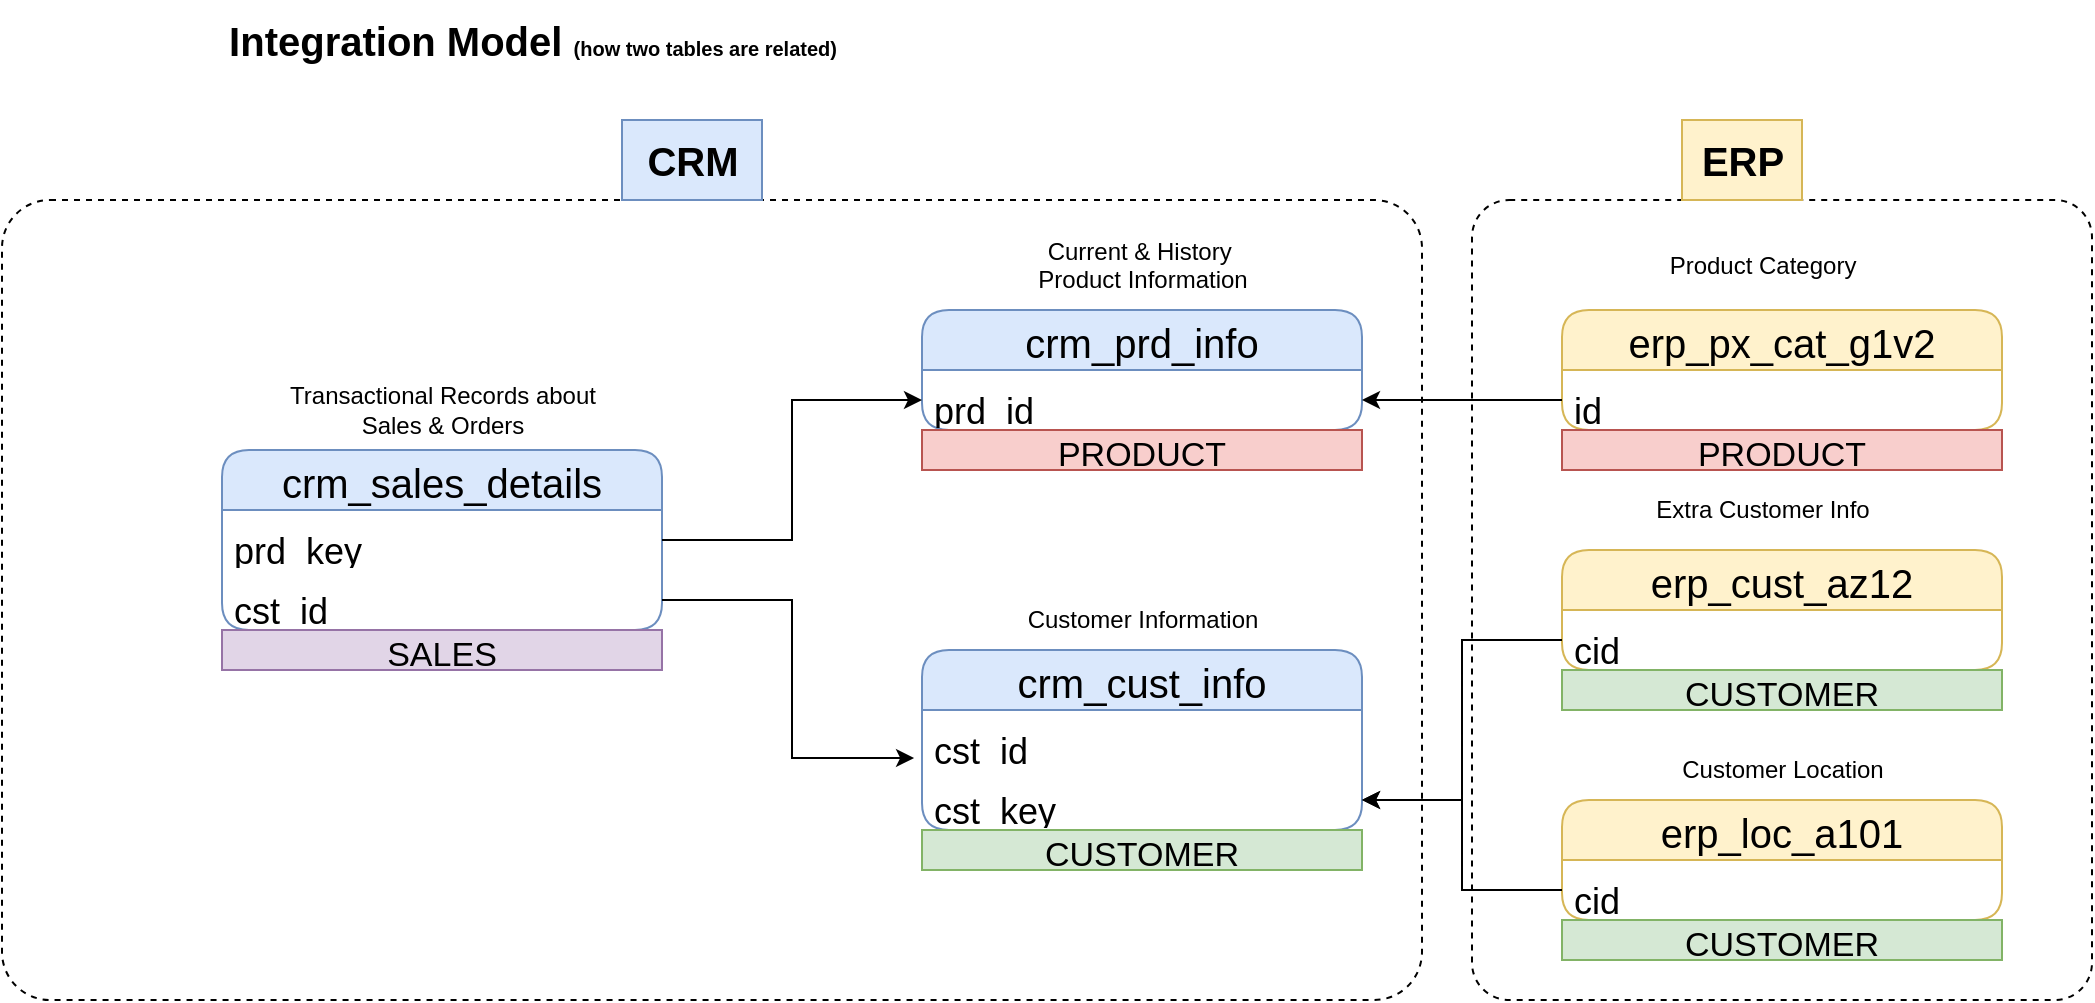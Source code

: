 <mxfile version="28.0.6">
  <diagram name="Page-1" id="k6P0nbc8zu0D9wKr5ZAp">
    <mxGraphModel dx="2276" dy="859" grid="1" gridSize="10" guides="1" tooltips="1" connect="1" arrows="1" fold="1" page="1" pageScale="1" pageWidth="850" pageHeight="1100" math="0" shadow="0">
      <root>
        <mxCell id="0" />
        <mxCell id="1" parent="0" />
        <mxCell id="03ZgriPH5nSGaTDKxyjG-1" value="&lt;font style=&quot;&quot;&gt;&lt;b style=&quot;&quot;&gt;&lt;span style=&quot;font-size: 20px;&quot;&gt;Integration Model &lt;/span&gt;&lt;font style=&quot;font-size: 10px;&quot;&gt;(how two tables are related)&lt;/font&gt;&lt;/b&gt;&lt;/font&gt;" style="text;html=1;align=center;verticalAlign=middle;resizable=0;points=[];autosize=1;strokeColor=none;fillColor=none;" parent="1" vertex="1">
          <mxGeometry x="-240" y="20" width="330" height="40" as="geometry" />
        </mxCell>
        <mxCell id="03ZgriPH5nSGaTDKxyjG-2" value="&lt;font style=&quot;font-size: 20px;&quot;&gt;crm_cust_info&lt;/font&gt;" style="swimlane;fontStyle=0;childLayout=stackLayout;horizontal=1;startSize=30;horizontalStack=0;resizeParent=1;resizeParentMax=0;resizeLast=0;collapsible=1;marginBottom=0;whiteSpace=wrap;html=1;rounded=1;fillColor=#dae8fc;strokeColor=#6c8ebf;fontSize=26;" parent="1" vertex="1">
          <mxGeometry x="120" y="345" width="220" height="90" as="geometry" />
        </mxCell>
        <mxCell id="03ZgriPH5nSGaTDKxyjG-3" value="&lt;font style=&quot;font-size: 18px;&quot;&gt;cst_id&lt;/font&gt;" style="text;strokeColor=none;fillColor=none;align=left;verticalAlign=middle;spacingLeft=4;spacingRight=4;overflow=hidden;points=[[0,0.5],[1,0.5]];portConstraint=eastwest;rotatable=0;whiteSpace=wrap;html=1;fontSize=26;" parent="03ZgriPH5nSGaTDKxyjG-2" vertex="1">
          <mxGeometry y="30" width="220" height="30" as="geometry" />
        </mxCell>
        <mxCell id="03ZgriPH5nSGaTDKxyjG-21" value="&lt;font style=&quot;font-size: 18px;&quot;&gt;cst_key&lt;/font&gt;" style="text;strokeColor=none;fillColor=none;align=left;verticalAlign=middle;spacingLeft=4;spacingRight=4;overflow=hidden;points=[[0,0.5],[1,0.5]];portConstraint=eastwest;rotatable=0;whiteSpace=wrap;html=1;fontSize=26;" parent="03ZgriPH5nSGaTDKxyjG-2" vertex="1">
          <mxGeometry y="60" width="220" height="30" as="geometry" />
        </mxCell>
        <mxCell id="03ZgriPH5nSGaTDKxyjG-6" value="Customer Information" style="text;html=1;align=center;verticalAlign=middle;resizable=0;points=[];autosize=1;strokeColor=none;fillColor=none;" parent="1" vertex="1">
          <mxGeometry x="160" y="315" width="140" height="30" as="geometry" />
        </mxCell>
        <mxCell id="03ZgriPH5nSGaTDKxyjG-7" value="&lt;font style=&quot;font-size: 20px;&quot;&gt;crm_prd_info&lt;/font&gt;" style="swimlane;fontStyle=0;childLayout=stackLayout;horizontal=1;startSize=30;horizontalStack=0;resizeParent=1;resizeParentMax=0;resizeLast=0;collapsible=1;marginBottom=0;whiteSpace=wrap;html=1;rounded=1;fillColor=#dae8fc;strokeColor=#6c8ebf;fontSize=26;" parent="1" vertex="1">
          <mxGeometry x="120" y="175" width="220" height="60" as="geometry" />
        </mxCell>
        <mxCell id="03ZgriPH5nSGaTDKxyjG-8" value="&lt;font style=&quot;font-size: 18px;&quot;&gt;prd_id&lt;/font&gt;" style="text;strokeColor=none;fillColor=none;align=left;verticalAlign=middle;spacingLeft=4;spacingRight=4;overflow=hidden;points=[[0,0.5],[1,0.5]];portConstraint=eastwest;rotatable=0;whiteSpace=wrap;html=1;fontSize=26;" parent="03ZgriPH5nSGaTDKxyjG-7" vertex="1">
          <mxGeometry y="30" width="220" height="30" as="geometry" />
        </mxCell>
        <mxCell id="03ZgriPH5nSGaTDKxyjG-9" value="Current &amp;amp; History&amp;nbsp;&lt;div&gt;Product Information&lt;div&gt;&lt;br&gt;&lt;/div&gt;&lt;/div&gt;" style="text;html=1;align=center;verticalAlign=middle;resizable=0;points=[];autosize=1;strokeColor=none;fillColor=none;" parent="1" vertex="1">
          <mxGeometry x="165" y="130" width="130" height="60" as="geometry" />
        </mxCell>
        <mxCell id="03ZgriPH5nSGaTDKxyjG-10" value="&lt;font style=&quot;font-size: 20px;&quot;&gt;crm_sales_details&lt;/font&gt;" style="swimlane;fontStyle=0;childLayout=stackLayout;horizontal=1;startSize=30;horizontalStack=0;resizeParent=1;resizeParentMax=0;resizeLast=0;collapsible=1;marginBottom=0;whiteSpace=wrap;html=1;rounded=1;fillColor=#dae8fc;strokeColor=#6c8ebf;fontSize=26;" parent="1" vertex="1">
          <mxGeometry x="-230" y="245" width="220" height="90" as="geometry" />
        </mxCell>
        <mxCell id="03ZgriPH5nSGaTDKxyjG-11" value="&lt;font style=&quot;font-size: 18px;&quot;&gt;prd_key&lt;/font&gt;" style="text;strokeColor=none;fillColor=none;align=left;verticalAlign=middle;spacingLeft=4;spacingRight=4;overflow=hidden;points=[[0,0.5],[1,0.5]];portConstraint=eastwest;rotatable=0;whiteSpace=wrap;html=1;fontSize=26;" parent="03ZgriPH5nSGaTDKxyjG-10" vertex="1">
          <mxGeometry y="30" width="220" height="30" as="geometry" />
        </mxCell>
        <mxCell id="03ZgriPH5nSGaTDKxyjG-13" value="&lt;font style=&quot;font-size: 18px;&quot;&gt;cst_id&lt;/font&gt;" style="text;strokeColor=none;fillColor=none;align=left;verticalAlign=middle;spacingLeft=4;spacingRight=4;overflow=hidden;points=[[0,0.5],[1,0.5]];portConstraint=eastwest;rotatable=0;whiteSpace=wrap;html=1;fontSize=26;" parent="03ZgriPH5nSGaTDKxyjG-10" vertex="1">
          <mxGeometry y="60" width="220" height="30" as="geometry" />
        </mxCell>
        <mxCell id="03ZgriPH5nSGaTDKxyjG-12" value="&lt;div&gt;&lt;div&gt;Transactional Records about&lt;/div&gt;&lt;/div&gt;&lt;div&gt;Sales &amp;amp; Orders&lt;/div&gt;" style="text;html=1;align=center;verticalAlign=middle;resizable=0;points=[];autosize=1;strokeColor=none;fillColor=none;" parent="1" vertex="1">
          <mxGeometry x="-210" y="205" width="180" height="40" as="geometry" />
        </mxCell>
        <mxCell id="03ZgriPH5nSGaTDKxyjG-15" style="edgeStyle=orthogonalEdgeStyle;rounded=0;orthogonalLoop=1;jettySize=auto;html=1;entryX=0;entryY=0.5;entryDx=0;entryDy=0;" parent="1" source="03ZgriPH5nSGaTDKxyjG-11" target="03ZgriPH5nSGaTDKxyjG-8" edge="1">
          <mxGeometry relative="1" as="geometry" />
        </mxCell>
        <mxCell id="03ZgriPH5nSGaTDKxyjG-16" style="edgeStyle=orthogonalEdgeStyle;rounded=0;orthogonalLoop=1;jettySize=auto;html=1;entryX=-0.018;entryY=0.8;entryDx=0;entryDy=0;entryPerimeter=0;" parent="1" source="03ZgriPH5nSGaTDKxyjG-13" target="03ZgriPH5nSGaTDKxyjG-3" edge="1">
          <mxGeometry relative="1" as="geometry" />
        </mxCell>
        <mxCell id="03ZgriPH5nSGaTDKxyjG-17" value="&lt;font style=&quot;font-size: 20px;&quot;&gt;erp_cust_az12&lt;/font&gt;" style="swimlane;fontStyle=0;childLayout=stackLayout;horizontal=1;startSize=30;horizontalStack=0;resizeParent=1;resizeParentMax=0;resizeLast=0;collapsible=1;marginBottom=0;whiteSpace=wrap;html=1;rounded=1;fillColor=#fff2cc;strokeColor=#d6b656;fontSize=26;" parent="1" vertex="1">
          <mxGeometry x="440" y="295" width="220" height="60" as="geometry" />
        </mxCell>
        <mxCell id="03ZgriPH5nSGaTDKxyjG-18" value="&lt;span style=&quot;font-size: 18px;&quot;&gt;cid&lt;/span&gt;" style="text;strokeColor=none;fillColor=none;align=left;verticalAlign=middle;spacingLeft=4;spacingRight=4;overflow=hidden;points=[[0,0.5],[1,0.5]];portConstraint=eastwest;rotatable=0;whiteSpace=wrap;html=1;fontSize=26;" parent="03ZgriPH5nSGaTDKxyjG-17" vertex="1">
          <mxGeometry y="30" width="220" height="30" as="geometry" />
        </mxCell>
        <mxCell id="03ZgriPH5nSGaTDKxyjG-19" value="&lt;div&gt;&lt;div&gt;Extra Customer Info&lt;/div&gt;&lt;/div&gt;" style="text;html=1;align=center;verticalAlign=middle;resizable=0;points=[];autosize=1;strokeColor=none;fillColor=none;" parent="1" vertex="1">
          <mxGeometry x="475" y="260" width="130" height="30" as="geometry" />
        </mxCell>
        <mxCell id="03ZgriPH5nSGaTDKxyjG-22" style="edgeStyle=orthogonalEdgeStyle;rounded=0;orthogonalLoop=1;jettySize=auto;html=1;entryX=1;entryY=0.5;entryDx=0;entryDy=0;" parent="1" source="03ZgriPH5nSGaTDKxyjG-18" target="03ZgriPH5nSGaTDKxyjG-21" edge="1">
          <mxGeometry relative="1" as="geometry" />
        </mxCell>
        <mxCell id="03ZgriPH5nSGaTDKxyjG-23" value="&lt;font style=&quot;font-size: 20px;&quot;&gt;erp_loc_a101&lt;/font&gt;" style="swimlane;fontStyle=0;childLayout=stackLayout;horizontal=1;startSize=30;horizontalStack=0;resizeParent=1;resizeParentMax=0;resizeLast=0;collapsible=1;marginBottom=0;whiteSpace=wrap;html=1;rounded=1;fillColor=#fff2cc;strokeColor=#d6b656;fontSize=26;" parent="1" vertex="1">
          <mxGeometry x="440" y="420" width="220" height="60" as="geometry" />
        </mxCell>
        <mxCell id="03ZgriPH5nSGaTDKxyjG-24" value="&lt;font style=&quot;font-size: 18px;&quot;&gt;cid&lt;/font&gt;" style="text;strokeColor=none;fillColor=none;align=left;verticalAlign=middle;spacingLeft=4;spacingRight=4;overflow=hidden;points=[[0,0.5],[1,0.5]];portConstraint=eastwest;rotatable=0;whiteSpace=wrap;html=1;fontSize=26;" parent="03ZgriPH5nSGaTDKxyjG-23" vertex="1">
          <mxGeometry y="30" width="220" height="30" as="geometry" />
        </mxCell>
        <mxCell id="03ZgriPH5nSGaTDKxyjG-25" value="&lt;div&gt;&lt;div&gt;Customer Location&lt;/div&gt;&lt;/div&gt;" style="text;html=1;align=center;verticalAlign=middle;resizable=0;points=[];autosize=1;strokeColor=none;fillColor=none;" parent="1" vertex="1">
          <mxGeometry x="490" y="390" width="120" height="30" as="geometry" />
        </mxCell>
        <mxCell id="03ZgriPH5nSGaTDKxyjG-26" style="edgeStyle=orthogonalEdgeStyle;rounded=0;orthogonalLoop=1;jettySize=auto;html=1;entryX=1;entryY=0.5;entryDx=0;entryDy=0;" parent="1" source="03ZgriPH5nSGaTDKxyjG-24" target="03ZgriPH5nSGaTDKxyjG-21" edge="1">
          <mxGeometry relative="1" as="geometry" />
        </mxCell>
        <mxCell id="03ZgriPH5nSGaTDKxyjG-27" value="&lt;font style=&quot;font-size: 20px;&quot;&gt;erp_px_cat_g1v2&lt;/font&gt;" style="swimlane;fontStyle=0;childLayout=stackLayout;horizontal=1;startSize=30;horizontalStack=0;resizeParent=1;resizeParentMax=0;resizeLast=0;collapsible=1;marginBottom=0;whiteSpace=wrap;html=1;rounded=1;fillColor=#fff2cc;strokeColor=#d6b656;fontSize=26;" parent="1" vertex="1">
          <mxGeometry x="440" y="175" width="220" height="60" as="geometry" />
        </mxCell>
        <mxCell id="03ZgriPH5nSGaTDKxyjG-28" value="&lt;font style=&quot;font-size: 18px;&quot;&gt;id&lt;/font&gt;" style="text;strokeColor=none;fillColor=none;align=left;verticalAlign=middle;spacingLeft=4;spacingRight=4;overflow=hidden;points=[[0,0.5],[1,0.5]];portConstraint=eastwest;rotatable=0;whiteSpace=wrap;html=1;fontSize=26;" parent="03ZgriPH5nSGaTDKxyjG-27" vertex="1">
          <mxGeometry y="30" width="220" height="30" as="geometry" />
        </mxCell>
        <mxCell id="03ZgriPH5nSGaTDKxyjG-29" style="edgeStyle=orthogonalEdgeStyle;rounded=0;orthogonalLoop=1;jettySize=auto;html=1;exitX=0;exitY=0.5;exitDx=0;exitDy=0;entryX=1;entryY=0.5;entryDx=0;entryDy=0;" parent="1" source="03ZgriPH5nSGaTDKxyjG-28" target="03ZgriPH5nSGaTDKxyjG-8" edge="1">
          <mxGeometry relative="1" as="geometry" />
        </mxCell>
        <mxCell id="03ZgriPH5nSGaTDKxyjG-31" value="" style="rounded=1;whiteSpace=wrap;html=1;arcSize=6;fillColor=none;dashed=1;" parent="1" vertex="1">
          <mxGeometry x="-340" y="120" width="710" height="400" as="geometry" />
        </mxCell>
        <mxCell id="03ZgriPH5nSGaTDKxyjG-33" value="&lt;font style=&quot;font-size: 20px;&quot;&gt;&lt;b&gt;CRM&lt;/b&gt;&lt;/font&gt;" style="text;html=1;align=center;verticalAlign=middle;resizable=0;points=[];autosize=1;strokeColor=#6c8ebf;fillColor=#dae8fc;" parent="1" vertex="1">
          <mxGeometry x="-30" y="80" width="70" height="40" as="geometry" />
        </mxCell>
        <mxCell id="03ZgriPH5nSGaTDKxyjG-34" value="" style="rounded=1;whiteSpace=wrap;html=1;arcSize=6;fillColor=none;dashed=1;" parent="1" vertex="1">
          <mxGeometry x="395" y="120" width="310" height="400" as="geometry" />
        </mxCell>
        <mxCell id="03ZgriPH5nSGaTDKxyjG-35" value="&lt;b&gt;&lt;font style=&quot;font-size: 20px;&quot;&gt;ERP&lt;/font&gt;&lt;/b&gt;" style="text;html=1;align=center;verticalAlign=middle;resizable=0;points=[];autosize=1;strokeColor=#d6b656;fillColor=#fff2cc;" parent="1" vertex="1">
          <mxGeometry x="500" y="80" width="60" height="40" as="geometry" />
        </mxCell>
        <mxCell id="03ZgriPH5nSGaTDKxyjG-36" value="Product Category" style="text;html=1;align=center;verticalAlign=middle;resizable=0;points=[];autosize=1;strokeColor=none;fillColor=none;" parent="1" vertex="1">
          <mxGeometry x="480" y="138" width="120" height="30" as="geometry" />
        </mxCell>
        <mxCell id="SH8mGE2T9PuXDVOi8Rql-1" value="&lt;font style=&quot;font-size: 17px;&quot;&gt;PRODUCT&lt;/font&gt;" style="text;html=1;strokeColor=#b85450;fillColor=#f8cecc;align=center;verticalAlign=middle;whiteSpace=wrap;overflow=hidden;" vertex="1" parent="1">
          <mxGeometry x="120" y="235" width="220" height="20" as="geometry" />
        </mxCell>
        <mxCell id="SH8mGE2T9PuXDVOi8Rql-3" value="&lt;font style=&quot;font-size: 17px;&quot;&gt;PRODUCT&lt;/font&gt;" style="text;html=1;strokeColor=#b85450;fillColor=#f8cecc;align=center;verticalAlign=middle;whiteSpace=wrap;overflow=hidden;" vertex="1" parent="1">
          <mxGeometry x="440" y="235" width="220" height="20" as="geometry" />
        </mxCell>
        <mxCell id="SH8mGE2T9PuXDVOi8Rql-4" value="&lt;font style=&quot;font-size: 17px;&quot;&gt;CUSTOMER&lt;/font&gt;" style="text;html=1;strokeColor=#82b366;fillColor=#d5e8d4;align=center;verticalAlign=middle;whiteSpace=wrap;overflow=hidden;" vertex="1" parent="1">
          <mxGeometry x="120" y="435" width="220" height="20" as="geometry" />
        </mxCell>
        <mxCell id="SH8mGE2T9PuXDVOi8Rql-5" value="&lt;font style=&quot;font-size: 17px;&quot;&gt;CUSTOMER&lt;/font&gt;" style="text;html=1;strokeColor=#82b366;fillColor=#d5e8d4;align=center;verticalAlign=middle;whiteSpace=wrap;overflow=hidden;" vertex="1" parent="1">
          <mxGeometry x="440" y="355" width="220" height="20" as="geometry" />
        </mxCell>
        <mxCell id="SH8mGE2T9PuXDVOi8Rql-6" value="&lt;font style=&quot;font-size: 17px;&quot;&gt;CUSTOMER&lt;/font&gt;" style="text;html=1;strokeColor=#82b366;fillColor=#d5e8d4;align=center;verticalAlign=middle;whiteSpace=wrap;overflow=hidden;" vertex="1" parent="1">
          <mxGeometry x="440" y="480" width="220" height="20" as="geometry" />
        </mxCell>
        <mxCell id="SH8mGE2T9PuXDVOi8Rql-7" value="&lt;font style=&quot;font-size: 17px;&quot;&gt;SALES&lt;/font&gt;" style="text;html=1;strokeColor=#9673a6;fillColor=#e1d5e7;align=center;verticalAlign=middle;whiteSpace=wrap;overflow=hidden;" vertex="1" parent="1">
          <mxGeometry x="-230" y="335" width="220" height="20" as="geometry" />
        </mxCell>
      </root>
    </mxGraphModel>
  </diagram>
</mxfile>
